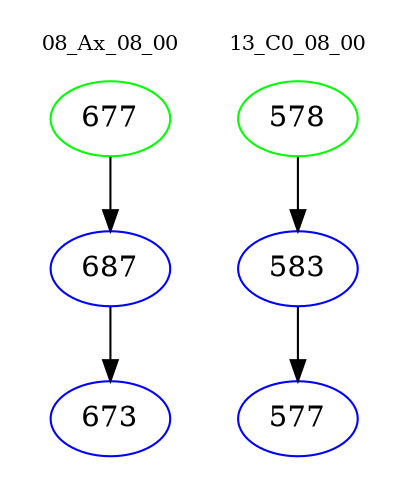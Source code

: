 digraph{
subgraph cluster_0 {
color = white
label = "08_Ax_08_00";
fontsize=10;
T0_677 [label="677", color="green"]
T0_677 -> T0_687 [color="black"]
T0_687 [label="687", color="blue"]
T0_687 -> T0_673 [color="black"]
T0_673 [label="673", color="blue"]
}
subgraph cluster_1 {
color = white
label = "13_C0_08_00";
fontsize=10;
T1_578 [label="578", color="green"]
T1_578 -> T1_583 [color="black"]
T1_583 [label="583", color="blue"]
T1_583 -> T1_577 [color="black"]
T1_577 [label="577", color="blue"]
}
}

